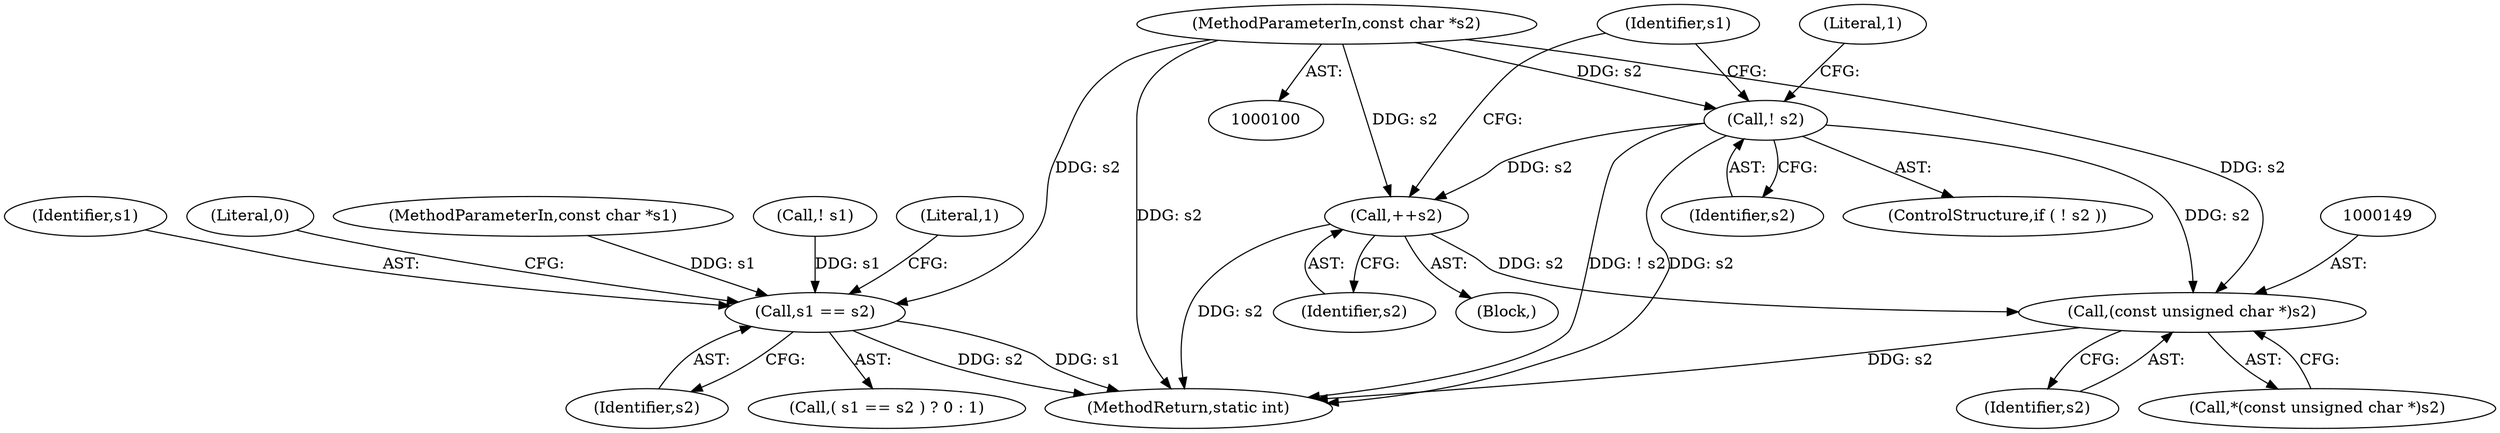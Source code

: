 digraph "1_iperf_91f2fa59e8ed80dfbf400add0164ee0e508e412a_31@pointer" {
"1000102" [label="(MethodParameterIn,const char *s2)"];
"1000109" [label="(Call,s1 == s2)"];
"1000115" [label="(Call,! s2)"];
"1000130" [label="(Call,++s2)"];
"1000148" [label="(Call,(const unsigned char *)s2)"];
"1000123" [label="(Identifier,s1)"];
"1000112" [label="(Literal,0)"];
"1000127" [label="(Block,)"];
"1000116" [label="(Identifier,s2)"];
"1000151" [label="(MethodReturn,static int)"];
"1000148" [label="(Call,(const unsigned char *)s2)"];
"1000114" [label="(ControlStructure,if ( ! s2 ))"];
"1000109" [label="(Call,s1 == s2)"];
"1000101" [label="(MethodParameterIn,const char *s1)"];
"1000105" [label="(Call,! s1)"];
"1000113" [label="(Literal,1)"];
"1000110" [label="(Identifier,s1)"];
"1000102" [label="(MethodParameterIn,const char *s2)"];
"1000115" [label="(Call,! s2)"];
"1000111" [label="(Identifier,s2)"];
"1000118" [label="(Literal,1)"];
"1000108" [label="(Call,( s1 == s2 ) ? 0 : 1)"];
"1000150" [label="(Identifier,s2)"];
"1000147" [label="(Call,*(const unsigned char *)s2)"];
"1000130" [label="(Call,++s2)"];
"1000131" [label="(Identifier,s2)"];
"1000102" -> "1000100"  [label="AST: "];
"1000102" -> "1000151"  [label="DDG: s2"];
"1000102" -> "1000109"  [label="DDG: s2"];
"1000102" -> "1000115"  [label="DDG: s2"];
"1000102" -> "1000130"  [label="DDG: s2"];
"1000102" -> "1000148"  [label="DDG: s2"];
"1000109" -> "1000108"  [label="AST: "];
"1000109" -> "1000111"  [label="CFG: "];
"1000110" -> "1000109"  [label="AST: "];
"1000111" -> "1000109"  [label="AST: "];
"1000112" -> "1000109"  [label="CFG: "];
"1000113" -> "1000109"  [label="CFG: "];
"1000109" -> "1000151"  [label="DDG: s1"];
"1000109" -> "1000151"  [label="DDG: s2"];
"1000105" -> "1000109"  [label="DDG: s1"];
"1000101" -> "1000109"  [label="DDG: s1"];
"1000115" -> "1000114"  [label="AST: "];
"1000115" -> "1000116"  [label="CFG: "];
"1000116" -> "1000115"  [label="AST: "];
"1000118" -> "1000115"  [label="CFG: "];
"1000123" -> "1000115"  [label="CFG: "];
"1000115" -> "1000151"  [label="DDG: ! s2"];
"1000115" -> "1000151"  [label="DDG: s2"];
"1000115" -> "1000130"  [label="DDG: s2"];
"1000115" -> "1000148"  [label="DDG: s2"];
"1000130" -> "1000127"  [label="AST: "];
"1000130" -> "1000131"  [label="CFG: "];
"1000131" -> "1000130"  [label="AST: "];
"1000123" -> "1000130"  [label="CFG: "];
"1000130" -> "1000151"  [label="DDG: s2"];
"1000130" -> "1000148"  [label="DDG: s2"];
"1000148" -> "1000147"  [label="AST: "];
"1000148" -> "1000150"  [label="CFG: "];
"1000149" -> "1000148"  [label="AST: "];
"1000150" -> "1000148"  [label="AST: "];
"1000147" -> "1000148"  [label="CFG: "];
"1000148" -> "1000151"  [label="DDG: s2"];
}
